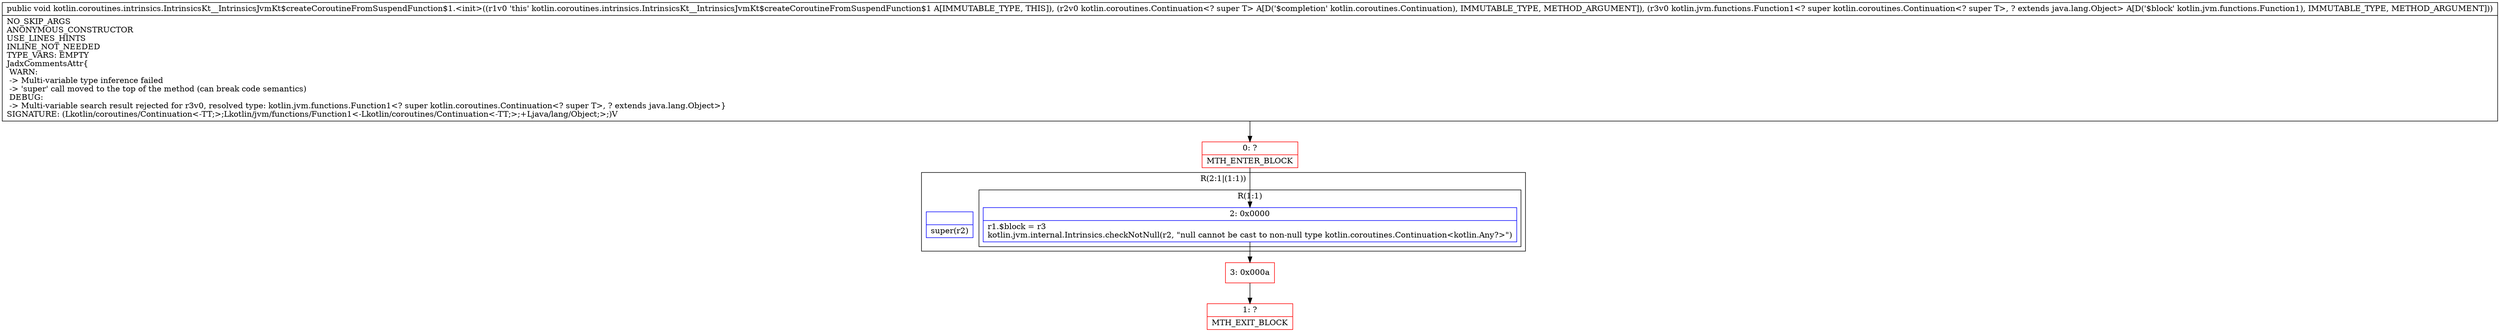 digraph "CFG forkotlin.coroutines.intrinsics.IntrinsicsKt__IntrinsicsJvmKt$createCoroutineFromSuspendFunction$1.\<init\>(Lkotlin\/coroutines\/Continuation;Lkotlin\/jvm\/functions\/Function1;)V" {
subgraph cluster_Region_763425005 {
label = "R(2:1|(1:1))";
node [shape=record,color=blue];
Node_InsnContainer_1448885476 [shape=record,label="{|super(r2)\l}"];
subgraph cluster_Region_1300587556 {
label = "R(1:1)";
node [shape=record,color=blue];
Node_2 [shape=record,label="{2\:\ 0x0000|r1.$block = r3\lkotlin.jvm.internal.Intrinsics.checkNotNull(r2, \"null cannot be cast to non\-null type kotlin.coroutines.Continuation\<kotlin.Any?\>\")\l}"];
}
}
Node_0 [shape=record,color=red,label="{0\:\ ?|MTH_ENTER_BLOCK\l}"];
Node_3 [shape=record,color=red,label="{3\:\ 0x000a}"];
Node_1 [shape=record,color=red,label="{1\:\ ?|MTH_EXIT_BLOCK\l}"];
MethodNode[shape=record,label="{public void kotlin.coroutines.intrinsics.IntrinsicsKt__IntrinsicsJvmKt$createCoroutineFromSuspendFunction$1.\<init\>((r1v0 'this' kotlin.coroutines.intrinsics.IntrinsicsKt__IntrinsicsJvmKt$createCoroutineFromSuspendFunction$1 A[IMMUTABLE_TYPE, THIS]), (r2v0 kotlin.coroutines.Continuation\<? super T\> A[D('$completion' kotlin.coroutines.Continuation), IMMUTABLE_TYPE, METHOD_ARGUMENT]), (r3v0 kotlin.jvm.functions.Function1\<? super kotlin.coroutines.Continuation\<? super T\>, ? extends java.lang.Object\> A[D('$block' kotlin.jvm.functions.Function1), IMMUTABLE_TYPE, METHOD_ARGUMENT]))  | NO_SKIP_ARGS\lANONYMOUS_CONSTRUCTOR\lUSE_LINES_HINTS\lINLINE_NOT_NEEDED\lTYPE_VARS: EMPTY\lJadxCommentsAttr\{\l WARN: \l \-\> Multi\-variable type inference failed\l \-\> 'super' call moved to the top of the method (can break code semantics)\l DEBUG: \l \-\> Multi\-variable search result rejected for r3v0, resolved type: kotlin.jvm.functions.Function1\<? super kotlin.coroutines.Continuation\<? super T\>, ? extends java.lang.Object\>\}\lSIGNATURE: (Lkotlin\/coroutines\/Continuation\<\-TT;\>;Lkotlin\/jvm\/functions\/Function1\<\-Lkotlin\/coroutines\/Continuation\<\-TT;\>;+Ljava\/lang\/Object;\>;)V\l}"];
MethodNode -> Node_0;Node_2 -> Node_3;
Node_0 -> Node_2;
Node_3 -> Node_1;
}


